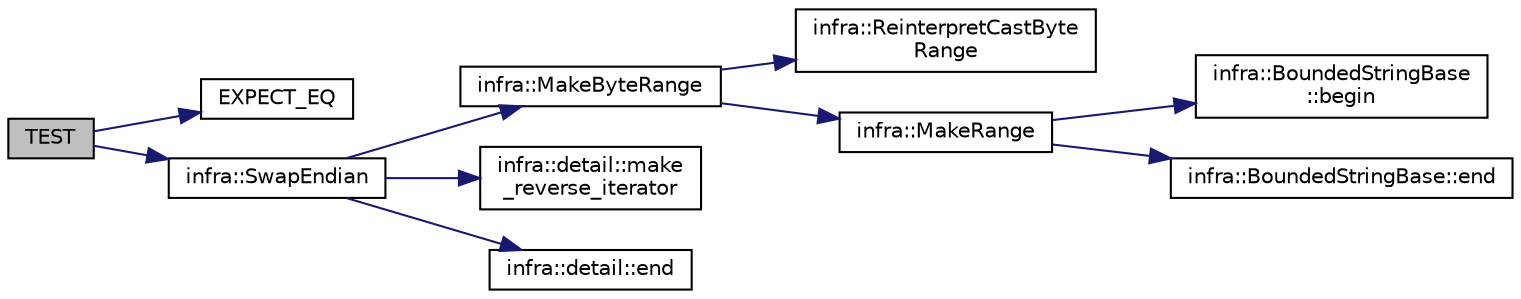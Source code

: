 digraph "TEST"
{
 // INTERACTIVE_SVG=YES
  edge [fontname="Helvetica",fontsize="10",labelfontname="Helvetica",labelfontsize="10"];
  node [fontname="Helvetica",fontsize="10",shape=record];
  rankdir="LR";
  Node0 [label="TEST",height=0.2,width=0.4,color="black", fillcolor="grey75", style="filled", fontcolor="black"];
  Node0 -> Node1 [color="midnightblue",fontsize="10",style="solid",fontname="Helvetica"];
  Node1 [label="EXPECT_EQ",height=0.2,width=0.4,color="black", fillcolor="white", style="filled",URL="$d6/def/_test_json_8cpp.html#a82745227e2f0a8edbb4ae630d88a8e86"];
  Node0 -> Node2 [color="midnightblue",fontsize="10",style="solid",fontname="Helvetica"];
  Node2 [label="infra::SwapEndian",height=0.2,width=0.4,color="black", fillcolor="white", style="filled",URL="$d0/de3/namespaceinfra.html#a49a214ac83f4676ef9fb3b1a2aeee871"];
  Node2 -> Node3 [color="midnightblue",fontsize="10",style="solid",fontname="Helvetica"];
  Node3 [label="infra::MakeByteRange",height=0.2,width=0.4,color="black", fillcolor="white", style="filled",URL="$d0/de3/namespaceinfra.html#ae4478bf95f90ceb679642cb4180f205f"];
  Node3 -> Node4 [color="midnightblue",fontsize="10",style="solid",fontname="Helvetica"];
  Node4 [label="infra::ReinterpretCastByte\lRange",height=0.2,width=0.4,color="black", fillcolor="white", style="filled",URL="$d0/de3/namespaceinfra.html#a74203fdf2e029d2667c7e4925092cc9a"];
  Node3 -> Node5 [color="midnightblue",fontsize="10",style="solid",fontname="Helvetica"];
  Node5 [label="infra::MakeRange",height=0.2,width=0.4,color="black", fillcolor="white", style="filled",URL="$d0/de3/namespaceinfra.html#afe38b7d4318537de2f28b244211c4275"];
  Node5 -> Node6 [color="midnightblue",fontsize="10",style="solid",fontname="Helvetica"];
  Node6 [label="infra::BoundedStringBase\l::begin",height=0.2,width=0.4,color="black", fillcolor="white", style="filled",URL="$d1/d2a/classinfra_1_1_bounded_string_base.html#aef23e4250cad2fdc69ccc39f68734233"];
  Node5 -> Node7 [color="midnightblue",fontsize="10",style="solid",fontname="Helvetica"];
  Node7 [label="infra::BoundedStringBase::end",height=0.2,width=0.4,color="black", fillcolor="white", style="filled",URL="$d1/d2a/classinfra_1_1_bounded_string_base.html#af5021f1ea3898146d0a55c2895f07dbf"];
  Node2 -> Node8 [color="midnightblue",fontsize="10",style="solid",fontname="Helvetica"];
  Node8 [label="infra::detail::make\l_reverse_iterator",height=0.2,width=0.4,color="black", fillcolor="white", style="filled",URL="$d2/dc5/namespaceinfra_1_1detail.html#a9b6485f6f85bc28990c9f6258d4477ab"];
  Node2 -> Node9 [color="midnightblue",fontsize="10",style="solid",fontname="Helvetica"];
  Node9 [label="infra::detail::end",height=0.2,width=0.4,color="black", fillcolor="white", style="filled",URL="$d2/dc5/namespaceinfra_1_1detail.html#aabbc48b4c4a9aa3edf84df033c0dd25d"];
}
